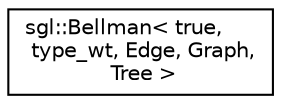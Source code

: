 digraph "Graphical Class Hierarchy"
{
  edge [fontname="Helvetica",fontsize="10",labelfontname="Helvetica",labelfontsize="10"];
  node [fontname="Helvetica",fontsize="10",shape=record];
  rankdir="LR";
  Node1 [label="sgl::Bellman\< true,\l type_wt, Edge, Graph,\l Tree \>",height=0.2,width=0.4,color="black", fillcolor="white", style="filled",URL="$classsgl_1_1_bellman_3_01true_00_01type__wt_00_01_edge_00_01_graph_00_01_tree_01_4.html"];
}
